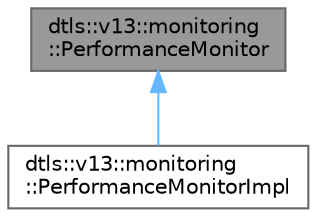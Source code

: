 digraph "dtls::v13::monitoring::PerformanceMonitor"
{
 // LATEX_PDF_SIZE
  bgcolor="transparent";
  edge [fontname=Helvetica,fontsize=10,labelfontname=Helvetica,labelfontsize=10];
  node [fontname=Helvetica,fontsize=10,shape=box,height=0.2,width=0.4];
  Node1 [id="Node000001",label="dtls::v13::monitoring\l::PerformanceMonitor",height=0.2,width=0.4,color="gray40", fillcolor="grey60", style="filled", fontcolor="black",tooltip="Performance monitor."];
  Node1 -> Node2 [id="edge1_Node000001_Node000002",dir="back",color="steelblue1",style="solid",tooltip=" "];
  Node2 [id="Node000002",label="dtls::v13::monitoring\l::PerformanceMonitorImpl",height=0.2,width=0.4,color="gray40", fillcolor="white", style="filled",URL="$classdtls_1_1v13_1_1monitoring_1_1PerformanceMonitorImpl.html",tooltip="Performance monitor implementation."];
}
